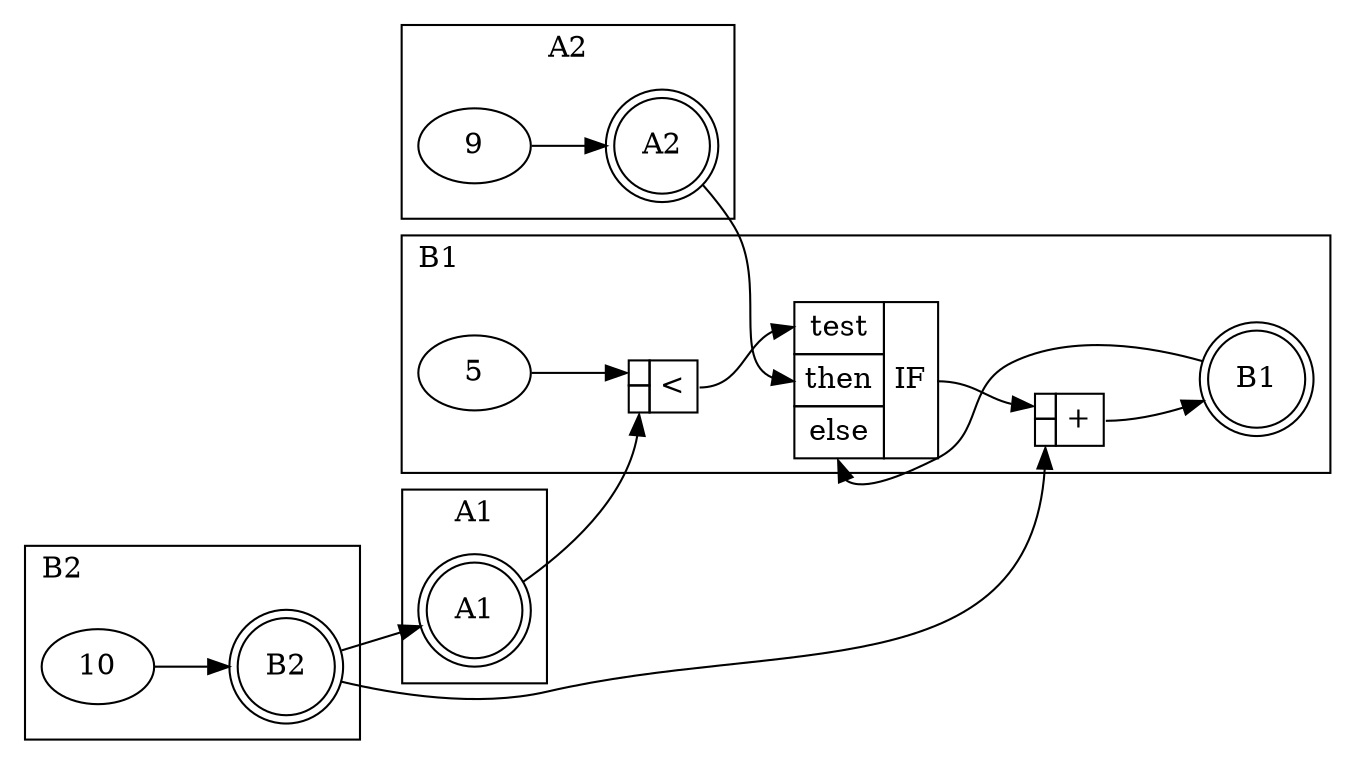 
digraph G {
   rankdir=LR;

   subgraph cluster_B2 {
      label=B2; labeljust=l;

      k10 [label="10"];
      B2 [shape=doublecircle];

      k10 -> B2;
   }

   subgraph cluster_A1 {
      label=A1;
      shape=box;

      A1 [shape=doublecircle];

      B2 -> A1;

   }
   
   subgraph cluster_A2 {
      label=A2;

      k9 [label="9"];
      A2 [shape=doublecircle];

      k9 -> A2;
   }

   subgraph cluster_B1 {
      label=B1; labeljust=l;

      k5 [label="5"];

      plus [label=<
         <table border="0" cellborder="1" cellspacing="0" cellpadding="4">
            <tr>
               <td port="in1"></td>
               <td port="out" rowspan="2">+</td>
            </tr>
            <tr>
               <td port="in2"></td>
            </tr>
         </table>
      >,margin=0,shape=none];

      lt [label=<
         <table border="0" cellborder="1" cellspacing="0" cellpadding="4">
            <tr>
               <td port="in1"></td>
               <td port="out" rowspan="2">&lt;</td>
            </tr>
            <tr>
               <td port="in2"></td>
            </tr>
         </table>
      >,margin=0,shape=none];

      B1 [shape=doublecircle];

      IF [label=<
         <table border="0" cellborder="1" cellspacing="0" cellpadding="4">
            <tr>
               <td port="test">test</td>
               <td port="out" rowspan="3">IF</td>
            </tr>
            <tr>
            <td port="then">then</td>
            </tr>
            <tr>
               <td port="else">else</td>
            </tr>
         </table>
      >,margin=0,shape=none];

      plus:out -> B1;
      B2 -> plus:in2;
      IF:out -> plus:in1;
      k5 -> lt:in1;
      A1 -> lt:in2;
      lt:out -> IF:test;
      A2 -> IF:then;
      B1 -> IF:else;
   }
      
}
